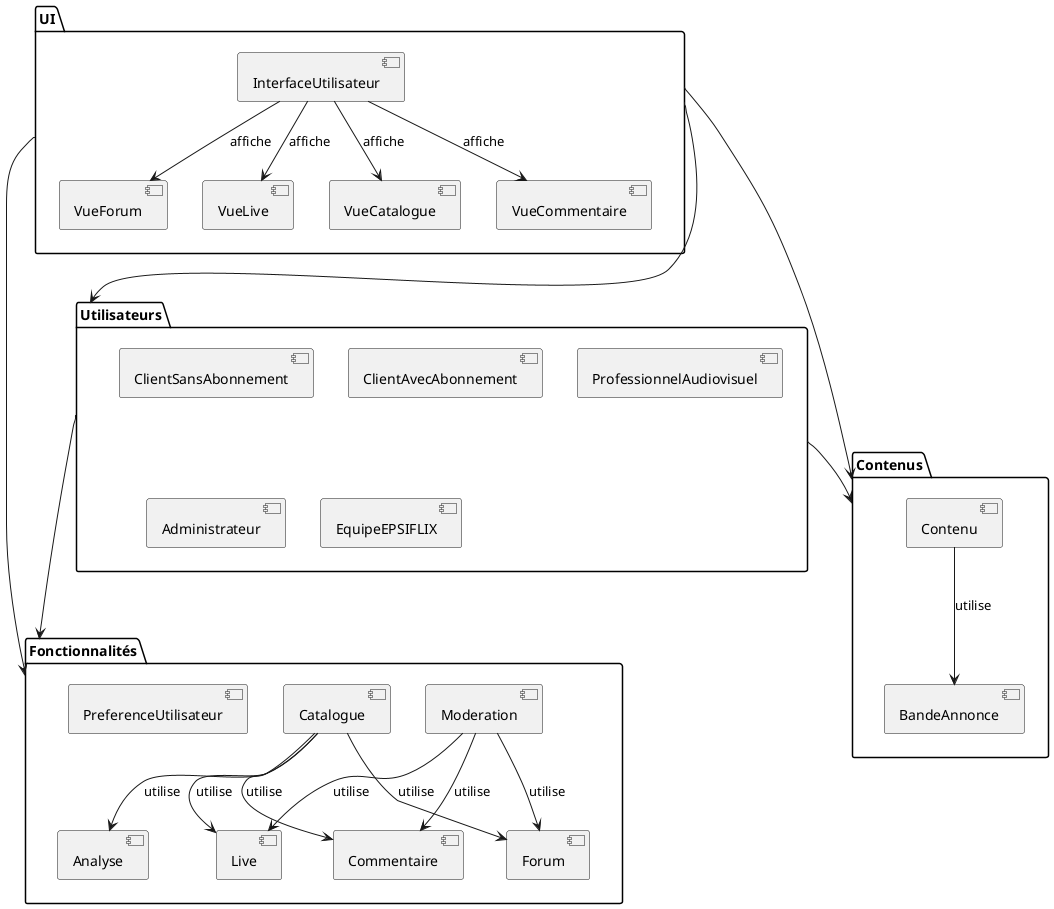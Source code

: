 @startuml

package "Utilisateurs" {
    [ClientSansAbonnement]
    [ClientAvecAbonnement]
    [ProfessionnelAudiovisuel]
    [Administrateur]
    [EquipeEPSIFLIX]
}

package "Contenus" {
    [Contenu]
    [BandeAnnonce]

    Contenu --> BandeAnnonce : utilise
}

package "Fonctionnalités" {
    [Catalogue]
    [Commentaire]
    [Forum]
    [Live]
    [Analyse]
    [Moderation]
    [PreferenceUtilisateur]

    Catalogue --> Commentaire : utilise
    Catalogue --> Forum : utilise
    Catalogue --> Live : utilise
    Catalogue --> Analyse : utilise
    Moderation --> Commentaire : utilise
    Moderation --> Forum : utilise
    Moderation --> Live : utilise
}

package "UI" {
    [InterfaceUtilisateur]
    [VueCatalogue]
    [VueCommentaire]
    [VueForum]
    [VueLive]

    InterfaceUtilisateur --> VueCatalogue : affiche
    InterfaceUtilisateur --> VueCommentaire : affiche
    InterfaceUtilisateur --> VueForum : affiche
    InterfaceUtilisateur --> VueLive : affiche
}

Utilisateurs --> Contenus
Utilisateurs ---> Fonctionnalités
UI ---> Utilisateurs
UI ---> Contenus
UI ---> Fonctionnalités

@enduml
